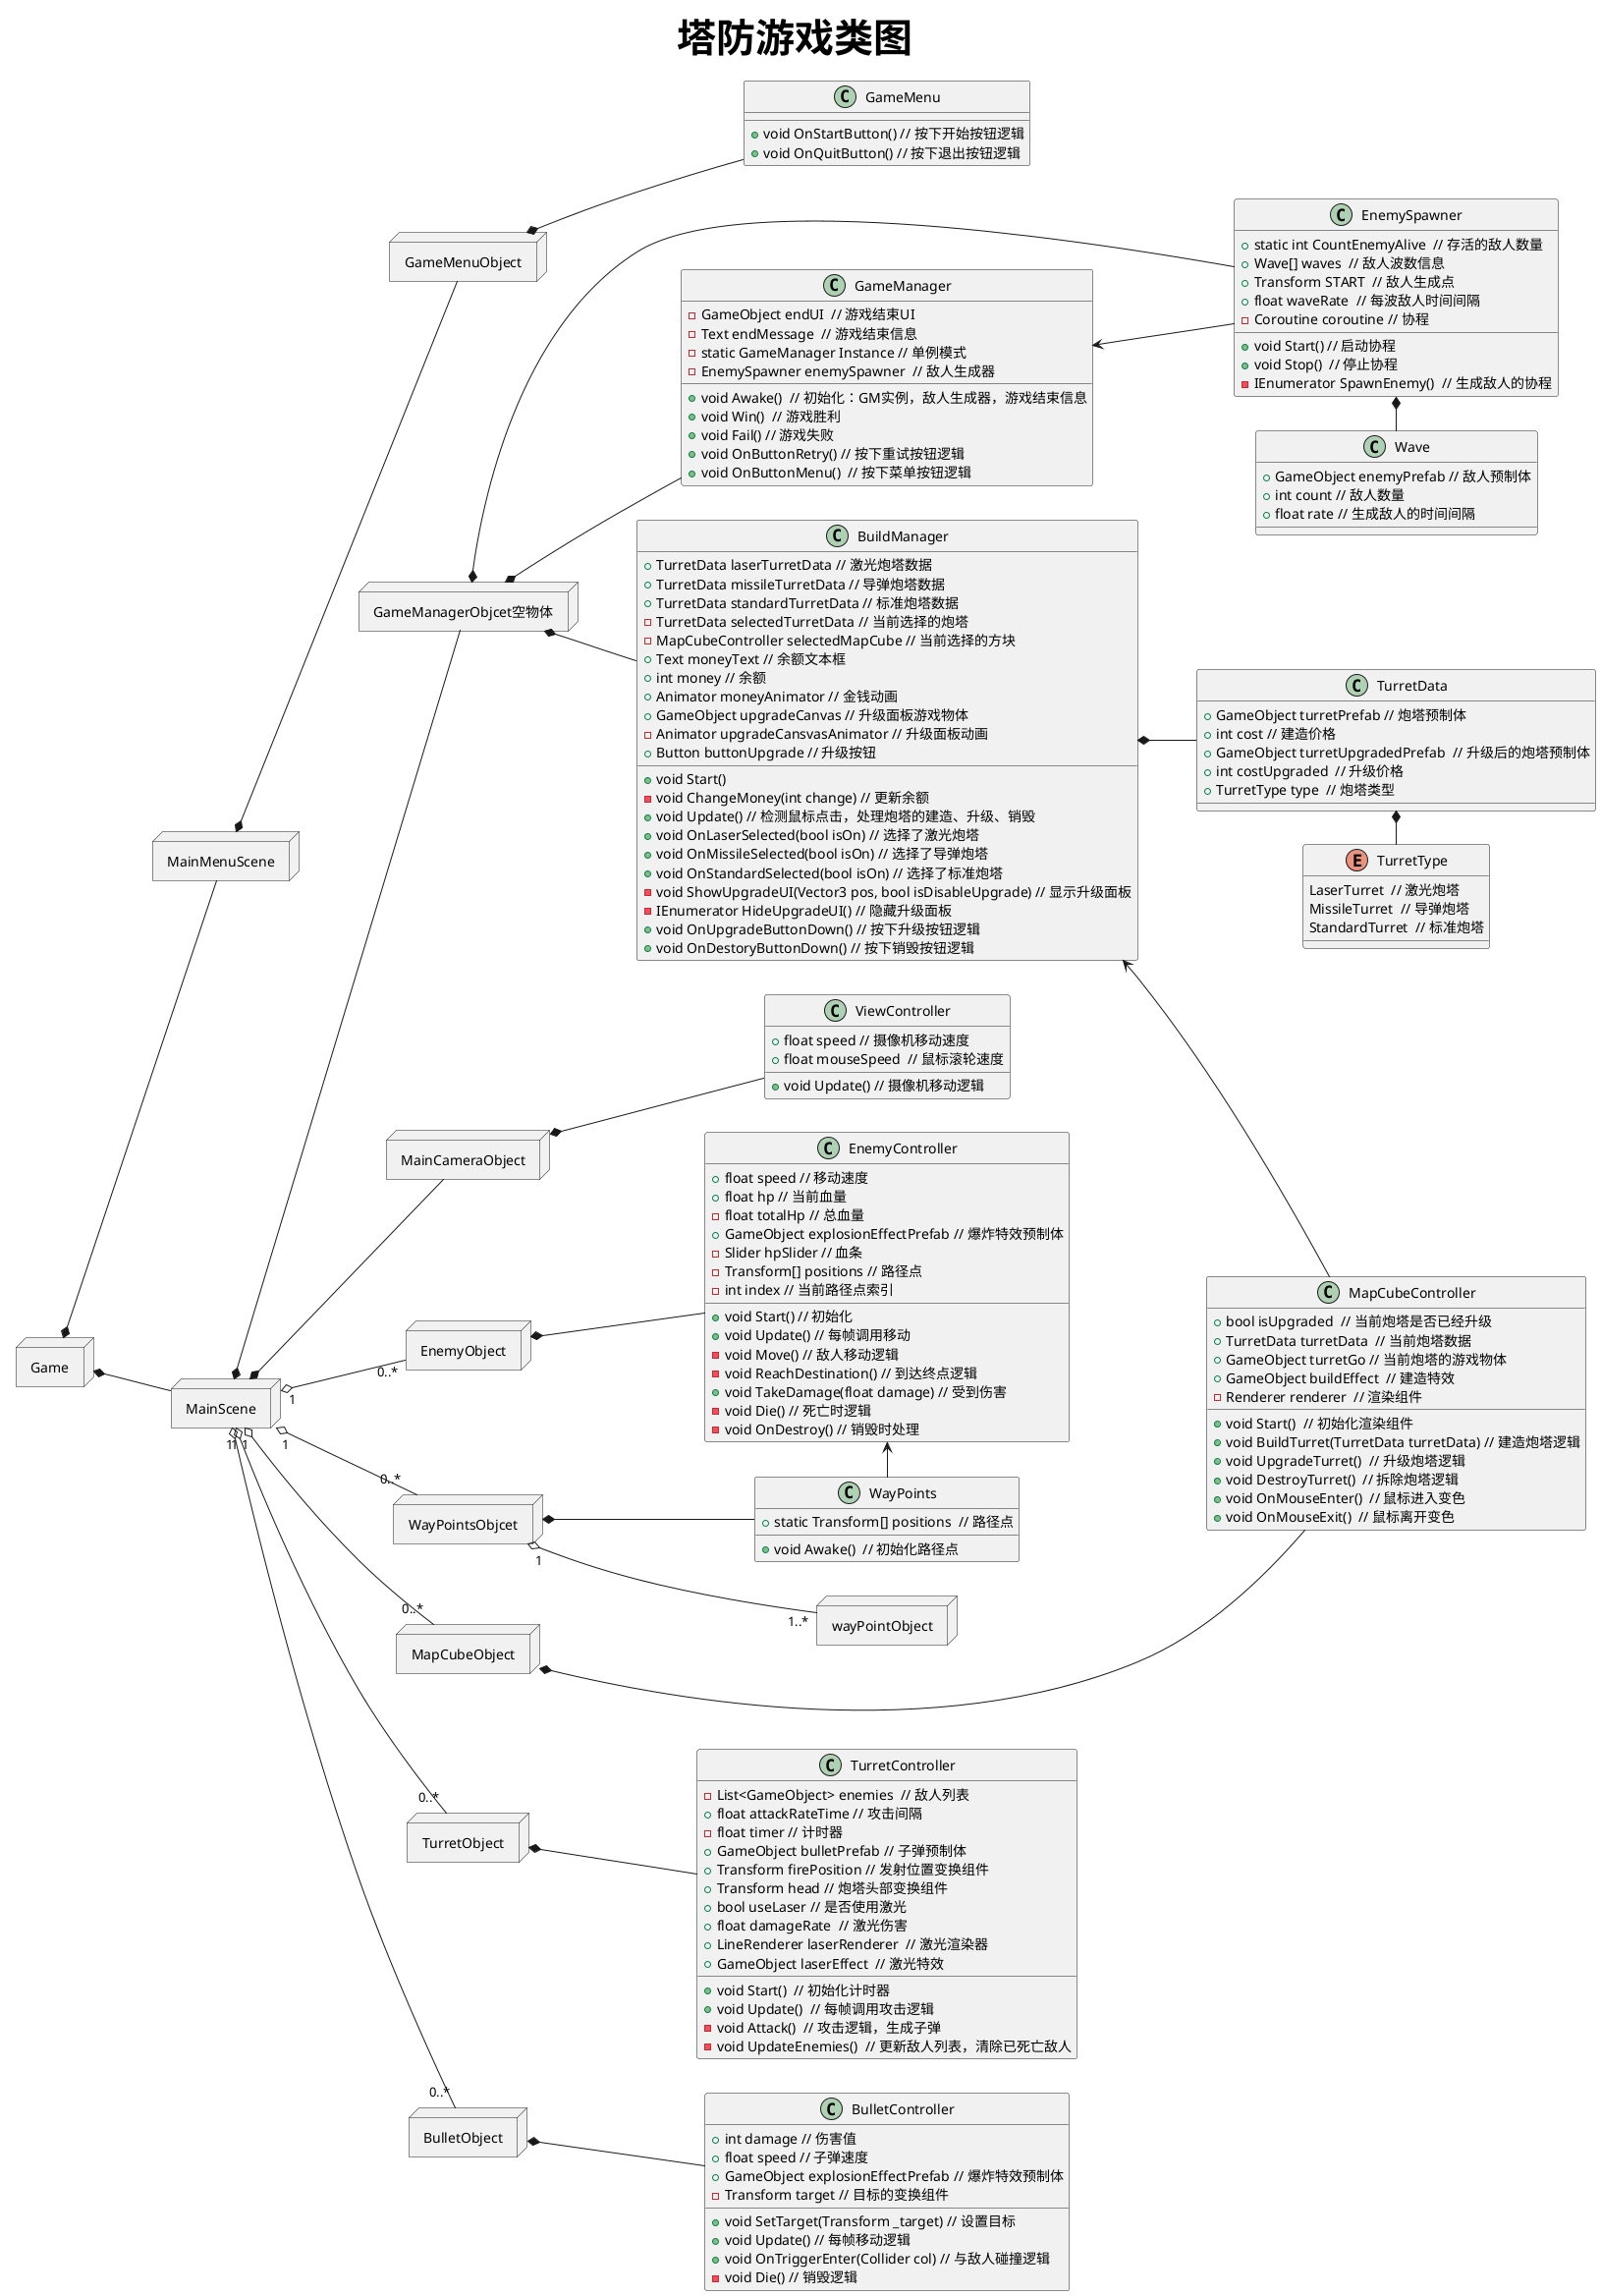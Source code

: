 @startuml
skinparam titleFontSize 40
skinparam titleFontName "Arial"
skinparam titleFontBold true

title 塔防游戏类图
left to right direction

node Game{
}

Game *-- MainMenuScene
Game *-- MainScene

node MainScene{
}

MainScene *-- GameManagerObjcet空物体
MainScene *-- MainCameraObject
MainScene "1" o--"0..*" EnemyObject
MainScene "1" o--"0..*" WayPointsObjcet
MainScene "1" o--"0..*" MapCubeObject
MainScene "1" o--"0..*" TurretObject
MainScene "1" o--"0..*" BulletObject 

node GameManagerObjcet空物体{
}

GameManagerObjcet空物体 *-- BuildManager
GameManagerObjcet空物体 *-- EnemySpawner
GameManagerObjcet空物体 *-- GameManager

class GameManager {
  -GameObject endUI  // 游戏结束UI
  -Text endMessage  // 游戏结束信息
  -static GameManager Instance // 单例模式
  -EnemySpawner enemySpawner  // 敌人生成器
  +void Awake()  // 初始化：GM实例，敌人生成器，游戏结束信息
  +void Win()  // 游戏胜利
  +void Fail() // 游戏失败
  +void OnButtonRetry() // 按下重试按钮逻辑
  +void OnButtonMenu()  // 按下菜单按钮逻辑
}

GameManager <-- EnemySpawner

class EnemySpawner {
  +static int CountEnemyAlive  // 存活的敌人数量
  +Wave[] waves  // 敌人波数信息
  +Transform START  // 敌人生成点
  +float waveRate  // 每波敌人时间间隔
  -Coroutine coroutine // 协程
  +void Start() // 启动协程
  +void Stop()  // 停止协程
  -IEnumerator SpawnEnemy()  // 生成敌人的协程
}

class Wave {
  +GameObject enemyPrefab // 敌人预制体
  +int count // 敌人数量
  +float rate // 生成敌人的时间间隔
}

EnemySpawner *- Wave

class BuildManager {
  +TurretData laserTurretData // 激光炮塔数据
  +TurretData missileTurretData // 导弹炮塔数据
  +TurretData standardTurretData // 标准炮塔数据
  -TurretData selectedTurretData // 当前选择的炮塔
  -MapCubeController selectedMapCube // 当前选择的方块
  +Text moneyText // 余额文本框
  +int money // 余额
  +Animator moneyAnimator // 金钱动画
  +GameObject upgradeCanvas // 升级面板游戏物体
  -Animator upgradeCansvasAnimator // 升级面板动画
  +Button buttonUpgrade // 升级按钮
  +void Start() 
  -void ChangeMoney(int change) // 更新余额
  +void Update() // 检测鼠标点击，处理炮塔的建造、升级、销毁
  +void OnLaserSelected(bool isOn) // 选择了激光炮塔
  +void OnMissileSelected(bool isOn) // 选择了导弹炮塔
  +void OnStandardSelected(bool isOn) // 选择了标准炮塔
  -void ShowUpgradeUI(Vector3 pos, bool isDisableUpgrade) // 显示升级面板
  -IEnumerator HideUpgradeUI() // 隐藏升级面板
  +void OnUpgradeButtonDown() // 按下升级按钮逻辑
  +void OnDestoryButtonDown() // 按下销毁按钮逻辑
}

BuildManager *-- TurretData
BuildManager <-- MapCubeController

class TurretData {
  +GameObject turretPrefab // 炮塔预制体
  +int cost // 建造价格
  +GameObject turretUpgradedPrefab  // 升级后的炮塔预制体
  +int costUpgraded  // 升级价格
  +TurretType type  // 炮塔类型
}

TurretData *- TurretType

enum TurretType {
  LaserTurret  // 激光炮塔
  MissileTurret  // 导弹炮塔
  StandardTurret  // 标准炮塔
}

node BulletObject{
}

BulletObject *-- BulletController

class BulletController {
  +int damage // 伤害值
  +float speed // 子弹速度
  +GameObject explosionEffectPrefab // 爆炸特效预制体
  -Transform target // 目标的变换组件
  +void SetTarget(Transform _target) // 设置目标
  +void Update() // 每帧移动逻辑
  +void OnTriggerEnter(Collider col) // 与敌人碰撞逻辑
  -void Die() // 销毁逻辑
}

node EnemyObject{
}

EnemyObject *-- EnemyController

class EnemyController {
  +float speed // 移动速度
  +float hp // 当前血量
  -float totalHp // 总血量
  +GameObject explosionEffectPrefab // 爆炸特效预制体
  -Slider hpSlider // 血条
  -Transform[] positions // 路径点
  -int index // 当前路径点索引
  +void Start() // 初始化
  +void Update() // 每帧调用移动
  -void Move() // 敌人移动逻辑
  -void ReachDestination() // 到达终点逻辑
  +void TakeDamage(float damage) // 受到伤害
  -void Die() // 死亡时逻辑
  -void OnDestroy() // 销毁时处理
}

EnemyController <- WayPoints

node MainMenuScene{
}

node GameMenuObject{
}
MainMenuScene *-- GameMenuObject
GameMenuObject *-- GameMenu

class GameMenu {
  +void OnStartButton() // 按下开始按钮逻辑
  +void OnQuitButton() // 按下退出按钮逻辑
}

node MapCubeObject{
}

MapCubeObject *-- MapCubeController

class MapCubeController {
  +bool isUpgraded  // 当前炮塔是否已经升级
  +TurretData turretData  // 当前炮塔数据
  +GameObject turretGo // 当前炮塔的游戏物体
  +GameObject buildEffect  // 建造特效
  -Renderer renderer  // 渲染组件
  +void Start()  // 初始化渲染组件
  +void BuildTurret(TurretData turretData) // 建造炮塔逻辑
  +void UpgradeTurret()  // 升级炮塔逻辑
  +void DestroyTurret()  // 拆除炮塔逻辑
  +void OnMouseEnter()  // 鼠标进入变色
  +void OnMouseExit()  // 鼠标离开变色
}

node TurretObject{
}

TurretObject *-- TurretController

class TurretController {
  -List<GameObject> enemies  // 敌人列表
  +float attackRateTime // 攻击间隔
  -float timer // 计时器
  +GameObject bulletPrefab // 子弹预制体
  +Transform firePosition // 发射位置变换组件
  +Transform head // 炮塔头部变换组件
  +bool useLaser // 是否使用激光
  +float damageRate  // 激光伤害
  +LineRenderer laserRenderer  // 激光渲染器
  +GameObject laserEffect  // 激光特效
  +void Start()  // 初始化计时器
  +void Update()  // 每帧调用攻击逻辑
  -void Attack()  // 攻击逻辑，生成子弹
  -void UpdateEnemies()  // 更新敌人列表，清除已死亡敌人
}

node MainCameraObject{
}

MainCameraObject *-- ViewController

class ViewController {
  +float speed // 摄像机移动速度
  +float mouseSpeed  // 鼠标滚轮速度
  +void Update() // 摄像机移动逻辑
}

node WayPointsObjcet{
}
node wayPointObject{
}
WayPointsObjcet "1" o-- "1..*" wayPointObject
WayPointsObjcet *-- WayPoints

class WayPoints {
  +static Transform[] positions  // 路径点
  +void Awake()  // 初始化路径点
}

@enduml